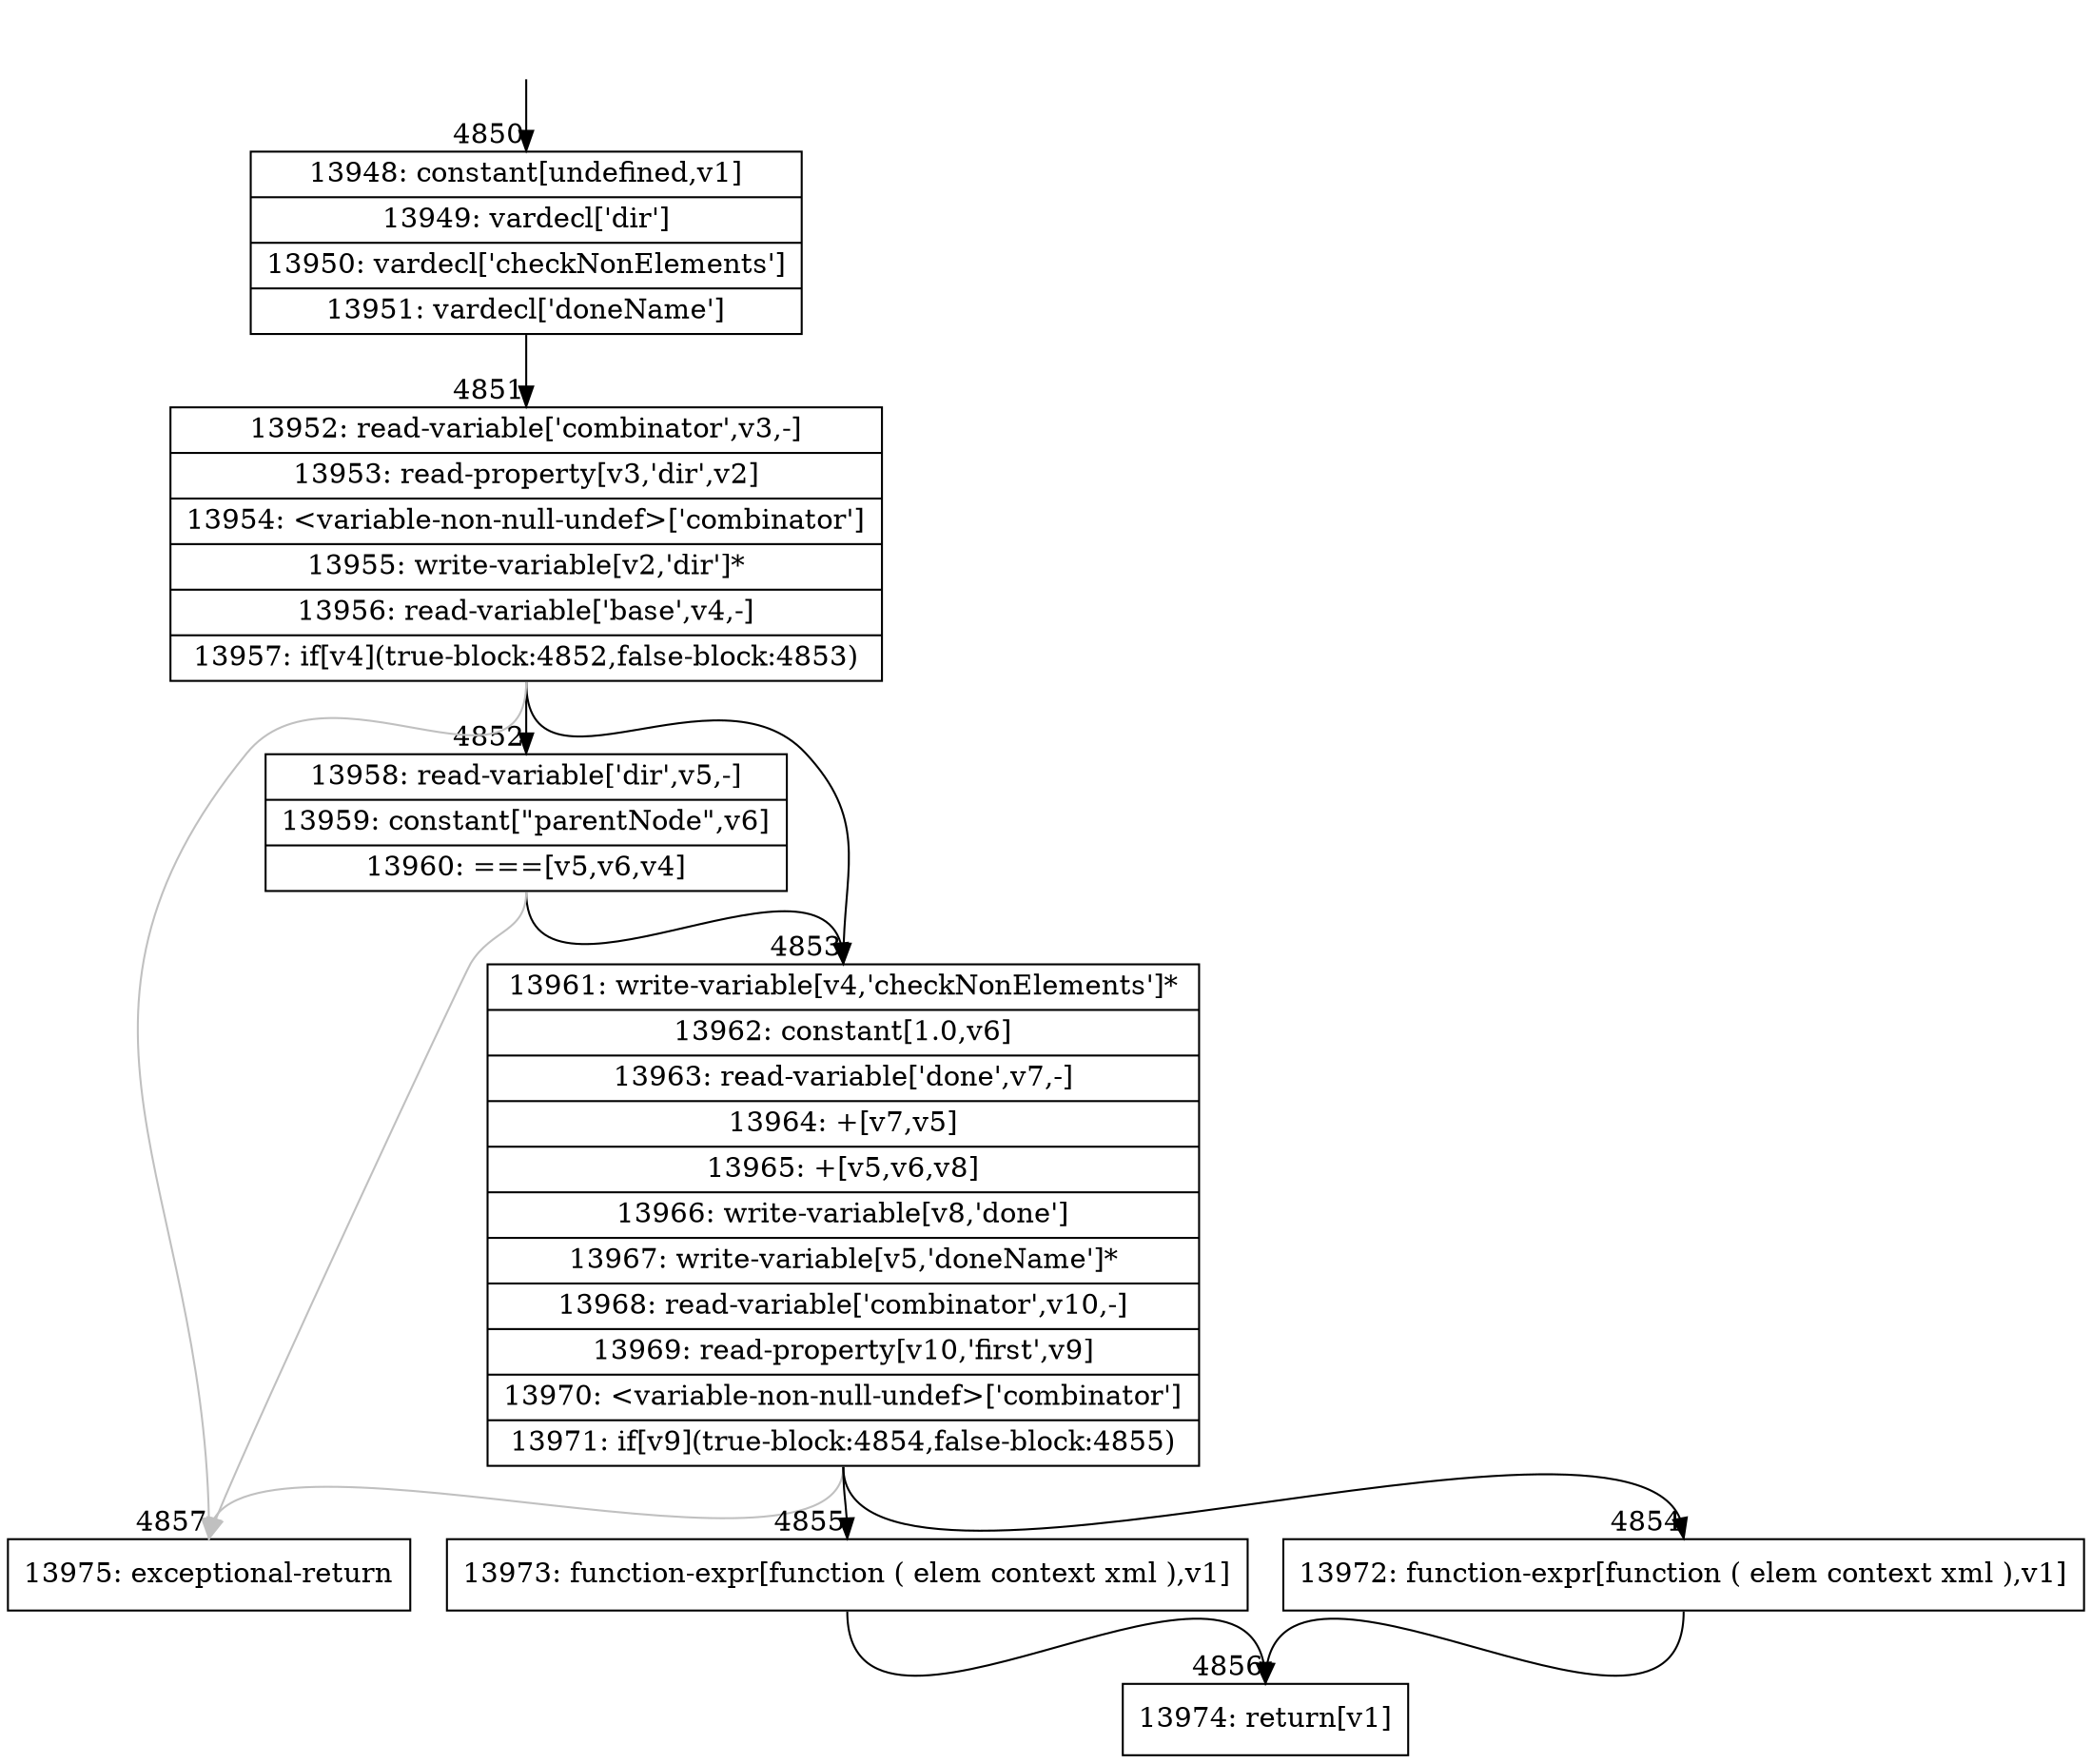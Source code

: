 digraph {
rankdir="TD"
BB_entry320[shape=none,label=""];
BB_entry320 -> BB4850 [tailport=s, headport=n, headlabel="    4850"]
BB4850 [shape=record label="{13948: constant[undefined,v1]|13949: vardecl['dir']|13950: vardecl['checkNonElements']|13951: vardecl['doneName']}" ] 
BB4850 -> BB4851 [tailport=s, headport=n, headlabel="      4851"]
BB4851 [shape=record label="{13952: read-variable['combinator',v3,-]|13953: read-property[v3,'dir',v2]|13954: \<variable-non-null-undef\>['combinator']|13955: write-variable[v2,'dir']*|13956: read-variable['base',v4,-]|13957: if[v4](true-block:4852,false-block:4853)}" ] 
BB4851 -> BB4853 [tailport=s, headport=n, headlabel="      4853"]
BB4851 -> BB4852 [tailport=s, headport=n, headlabel="      4852"]
BB4851 -> BB4857 [tailport=s, headport=n, color=gray, headlabel="      4857"]
BB4852 [shape=record label="{13958: read-variable['dir',v5,-]|13959: constant[\"parentNode\",v6]|13960: ===[v5,v6,v4]}" ] 
BB4852 -> BB4853 [tailport=s, headport=n]
BB4852 -> BB4857 [tailport=s, headport=n, color=gray]
BB4853 [shape=record label="{13961: write-variable[v4,'checkNonElements']*|13962: constant[1.0,v6]|13963: read-variable['done',v7,-]|13964: +[v7,v5]|13965: +[v5,v6,v8]|13966: write-variable[v8,'done']|13967: write-variable[v5,'doneName']*|13968: read-variable['combinator',v10,-]|13969: read-property[v10,'first',v9]|13970: \<variable-non-null-undef\>['combinator']|13971: if[v9](true-block:4854,false-block:4855)}" ] 
BB4853 -> BB4854 [tailport=s, headport=n, headlabel="      4854"]
BB4853 -> BB4855 [tailport=s, headport=n, headlabel="      4855"]
BB4853 -> BB4857 [tailport=s, headport=n, color=gray]
BB4854 [shape=record label="{13972: function-expr[function ( elem context xml ),v1]}" ] 
BB4854 -> BB4856 [tailport=s, headport=n, headlabel="      4856"]
BB4855 [shape=record label="{13973: function-expr[function ( elem context xml ),v1]}" ] 
BB4855 -> BB4856 [tailport=s, headport=n]
BB4856 [shape=record label="{13974: return[v1]}" ] 
BB4857 [shape=record label="{13975: exceptional-return}" ] 
//#$~ 5132
}
